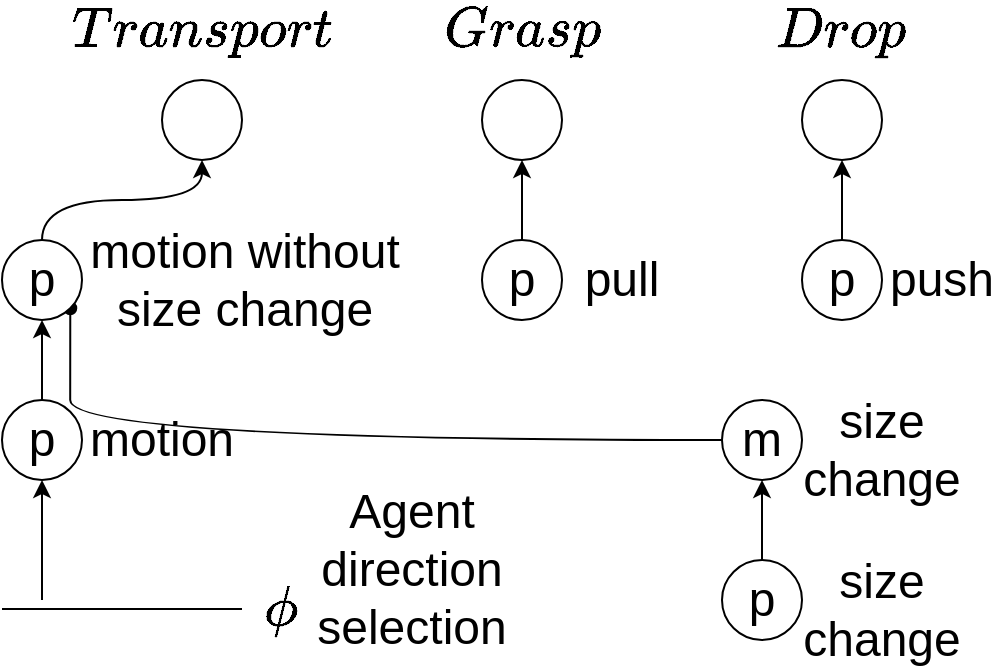 <mxfile version="16.6.1" type="device"><diagram id="SR3dOq3mYFdKCBTfeWiu" name="Page-1"><mxGraphModel dx="1574" dy="834" grid="1" gridSize="10" guides="1" tooltips="1" connect="1" arrows="1" fold="1" page="1" pageScale="1" pageWidth="1169" pageHeight="827" math="1" shadow="0"><root><mxCell id="0"/><mxCell id="1" parent="0"/><mxCell id="gZf-m7fnm2Uq9QWKPgSB-1" value="" style="ellipse;whiteSpace=wrap;html=1;aspect=fixed;" parent="1" vertex="1"><mxGeometry x="120" y="80" width="40" height="40" as="geometry"/></mxCell><mxCell id="gZf-m7fnm2Uq9QWKPgSB-2" value="" style="ellipse;whiteSpace=wrap;html=1;aspect=fixed;" parent="1" vertex="1"><mxGeometry x="280" y="80" width="40" height="40" as="geometry"/></mxCell><mxCell id="gZf-m7fnm2Uq9QWKPgSB-3" value="" style="ellipse;whiteSpace=wrap;html=1;aspect=fixed;" parent="1" vertex="1"><mxGeometry x="440" y="80" width="40" height="40" as="geometry"/></mxCell><mxCell id="gZf-m7fnm2Uq9QWKPgSB-22" value="&lt;font style=&quot;font-size: 24px&quot;&gt;$$Transport$$&lt;/font&gt;" style="text;html=1;strokeColor=none;fillColor=none;align=center;verticalAlign=middle;whiteSpace=wrap;rounded=0;" parent="1" vertex="1"><mxGeometry x="110" y="40" width="60" height="30" as="geometry"/></mxCell><mxCell id="gZf-m7fnm2Uq9QWKPgSB-23" value="&lt;font style=&quot;font-size: 24px&quot;&gt;$$Grasp$$&lt;/font&gt;" style="text;html=1;strokeColor=none;fillColor=none;align=center;verticalAlign=middle;whiteSpace=wrap;rounded=0;" parent="1" vertex="1"><mxGeometry x="270" y="40" width="60" height="30" as="geometry"/></mxCell><mxCell id="gZf-m7fnm2Uq9QWKPgSB-24" value="&lt;font style=&quot;font-size: 24px&quot;&gt;$$Drop$$&lt;/font&gt;" style="text;html=1;strokeColor=none;fillColor=none;align=center;verticalAlign=middle;whiteSpace=wrap;rounded=0;" parent="1" vertex="1"><mxGeometry x="430" y="40" width="60" height="30" as="geometry"/></mxCell><mxCell id="txDY9Si1dzz6k_02mEiR-1" value="" style="endArrow=none;html=1;rounded=0;fontSize=24;fontColor=#000000;curved=1;" parent="1" edge="1"><mxGeometry width="50" height="50" relative="1" as="geometry"><mxPoint x="40" y="344.5" as="sourcePoint"/><mxPoint x="160" y="344.5" as="targetPoint"/></mxGeometry></mxCell><mxCell id="txDY9Si1dzz6k_02mEiR-2" value="$$\phi$$" style="text;html=1;strokeColor=none;fillColor=none;align=center;verticalAlign=middle;whiteSpace=wrap;rounded=0;fontSize=24;fontColor=#000000;" parent="1" vertex="1"><mxGeometry x="150" y="330" width="60" height="30" as="geometry"/></mxCell><mxCell id="txDY9Si1dzz6k_02mEiR-3" value="&lt;font style=&quot;font-size: 24px&quot;&gt;Agent direction selection&lt;br&gt;&lt;/font&gt;" style="text;html=1;strokeColor=none;fillColor=none;align=center;verticalAlign=middle;whiteSpace=wrap;rounded=0;" parent="1" vertex="1"><mxGeometry x="190" y="310" width="110" height="30" as="geometry"/></mxCell><mxCell id="txDY9Si1dzz6k_02mEiR-25" style="edgeStyle=orthogonalEdgeStyle;curved=1;rounded=0;orthogonalLoop=1;jettySize=auto;html=1;exitX=0.5;exitY=0;exitDx=0;exitDy=0;entryX=0.5;entryY=1;entryDx=0;entryDy=0;fontSize=24;fontColor=#000000;startArrow=none;startFill=0;endArrow=classic;endFill=1;" parent="1" source="txDY9Si1dzz6k_02mEiR-10" target="txDY9Si1dzz6k_02mEiR-21" edge="1"><mxGeometry relative="1" as="geometry"/></mxCell><mxCell id="txDY9Si1dzz6k_02mEiR-10" value="&lt;font style=&quot;font-size: 24px&quot;&gt;p&lt;/font&gt;" style="ellipse;whiteSpace=wrap;html=1;aspect=fixed;" parent="1" vertex="1"><mxGeometry x="40" y="240" width="40" height="40" as="geometry"/></mxCell><mxCell id="txDY9Si1dzz6k_02mEiR-12" value="&lt;font style=&quot;font-size: 24px&quot;&gt;motion&lt;br&gt;&lt;/font&gt;" style="text;html=1;strokeColor=none;fillColor=none;align=center;verticalAlign=middle;whiteSpace=wrap;rounded=0;" parent="1" vertex="1"><mxGeometry x="90" y="245" width="60" height="30" as="geometry"/></mxCell><mxCell id="txDY9Si1dzz6k_02mEiR-29" style="edgeStyle=orthogonalEdgeStyle;curved=1;rounded=0;orthogonalLoop=1;jettySize=auto;html=1;exitX=0.5;exitY=0;exitDx=0;exitDy=0;entryX=0.5;entryY=1;entryDx=0;entryDy=0;fontSize=24;fontColor=#000000;startArrow=none;startFill=0;endArrow=classic;endFill=1;" parent="1" source="txDY9Si1dzz6k_02mEiR-13" target="gZf-m7fnm2Uq9QWKPgSB-2" edge="1"><mxGeometry relative="1" as="geometry"/></mxCell><mxCell id="txDY9Si1dzz6k_02mEiR-13" value="&lt;font style=&quot;font-size: 24px&quot;&gt;p&lt;/font&gt;" style="ellipse;whiteSpace=wrap;html=1;aspect=fixed;" parent="1" vertex="1"><mxGeometry x="280" y="160" width="40" height="40" as="geometry"/></mxCell><mxCell id="txDY9Si1dzz6k_02mEiR-14" value="&lt;font style=&quot;font-size: 24px&quot;&gt;pull&lt;br&gt;&lt;/font&gt;" style="text;html=1;strokeColor=none;fillColor=none;align=center;verticalAlign=middle;whiteSpace=wrap;rounded=0;" parent="1" vertex="1"><mxGeometry x="320" y="165" width="60" height="30" as="geometry"/></mxCell><mxCell id="txDY9Si1dzz6k_02mEiR-30" style="edgeStyle=orthogonalEdgeStyle;curved=1;rounded=0;orthogonalLoop=1;jettySize=auto;html=1;exitX=0.5;exitY=0;exitDx=0;exitDy=0;entryX=0.5;entryY=1;entryDx=0;entryDy=0;fontSize=24;fontColor=#000000;startArrow=none;startFill=0;endArrow=classic;endFill=1;" parent="1" source="txDY9Si1dzz6k_02mEiR-15" target="gZf-m7fnm2Uq9QWKPgSB-3" edge="1"><mxGeometry relative="1" as="geometry"/></mxCell><mxCell id="txDY9Si1dzz6k_02mEiR-15" value="&lt;font style=&quot;font-size: 24px&quot;&gt;p&lt;/font&gt;" style="ellipse;whiteSpace=wrap;html=1;aspect=fixed;" parent="1" vertex="1"><mxGeometry x="440" y="160" width="40" height="40" as="geometry"/></mxCell><mxCell id="txDY9Si1dzz6k_02mEiR-16" value="&lt;font style=&quot;font-size: 24px&quot;&gt;push&lt;br&gt;&lt;/font&gt;" style="text;html=1;strokeColor=none;fillColor=none;align=center;verticalAlign=middle;whiteSpace=wrap;rounded=0;" parent="1" vertex="1"><mxGeometry x="480" y="165" width="60" height="30" as="geometry"/></mxCell><mxCell id="txDY9Si1dzz6k_02mEiR-27" style="edgeStyle=orthogonalEdgeStyle;curved=1;rounded=0;orthogonalLoop=1;jettySize=auto;html=1;exitX=0.5;exitY=0;exitDx=0;exitDy=0;entryX=0.5;entryY=1;entryDx=0;entryDy=0;fontSize=24;fontColor=#000000;startArrow=none;startFill=0;endArrow=classic;endFill=1;" parent="1" source="txDY9Si1dzz6k_02mEiR-17" target="txDY9Si1dzz6k_02mEiR-19" edge="1"><mxGeometry relative="1" as="geometry"/></mxCell><mxCell id="txDY9Si1dzz6k_02mEiR-17" value="&lt;font style=&quot;font-size: 24px&quot;&gt;p&lt;/font&gt;" style="ellipse;whiteSpace=wrap;html=1;aspect=fixed;" parent="1" vertex="1"><mxGeometry x="400" y="320" width="40" height="40" as="geometry"/></mxCell><mxCell id="txDY9Si1dzz6k_02mEiR-18" value="&lt;font style=&quot;font-size: 24px&quot;&gt;size change&lt;br&gt;&lt;/font&gt;" style="text;html=1;strokeColor=none;fillColor=none;align=center;verticalAlign=middle;whiteSpace=wrap;rounded=0;" parent="1" vertex="1"><mxGeometry x="450" y="330" width="60" height="30" as="geometry"/></mxCell><mxCell id="txDY9Si1dzz6k_02mEiR-28" style="edgeStyle=orthogonalEdgeStyle;curved=1;rounded=0;orthogonalLoop=1;jettySize=auto;html=1;exitX=0;exitY=0.5;exitDx=0;exitDy=0;entryX=1;entryY=1;entryDx=0;entryDy=0;fontSize=24;fontColor=#000000;startArrow=none;startFill=0;endArrow=oval;endFill=1;" parent="1" source="txDY9Si1dzz6k_02mEiR-19" target="txDY9Si1dzz6k_02mEiR-21" edge="1"><mxGeometry relative="1" as="geometry"/></mxCell><mxCell id="txDY9Si1dzz6k_02mEiR-19" value="&lt;font style=&quot;font-size: 24px&quot;&gt;m&lt;/font&gt;" style="ellipse;whiteSpace=wrap;html=1;aspect=fixed;" parent="1" vertex="1"><mxGeometry x="400" y="240" width="40" height="40" as="geometry"/></mxCell><mxCell id="txDY9Si1dzz6k_02mEiR-20" value="&lt;font style=&quot;font-size: 24px&quot;&gt;size change&lt;br&gt;&lt;/font&gt;" style="text;html=1;strokeColor=none;fillColor=none;align=center;verticalAlign=middle;whiteSpace=wrap;rounded=0;" parent="1" vertex="1"><mxGeometry x="450" y="250" width="60" height="30" as="geometry"/></mxCell><mxCell id="txDY9Si1dzz6k_02mEiR-32" style="edgeStyle=orthogonalEdgeStyle;curved=1;rounded=0;orthogonalLoop=1;jettySize=auto;html=1;exitX=0.5;exitY=0;exitDx=0;exitDy=0;entryX=0.5;entryY=1;entryDx=0;entryDy=0;fontSize=24;fontColor=#000000;startArrow=none;startFill=0;endArrow=classic;endFill=1;" parent="1" source="txDY9Si1dzz6k_02mEiR-21" target="gZf-m7fnm2Uq9QWKPgSB-1" edge="1"><mxGeometry relative="1" as="geometry"/></mxCell><mxCell id="txDY9Si1dzz6k_02mEiR-21" value="&lt;font style=&quot;font-size: 24px&quot;&gt;p&lt;/font&gt;" style="ellipse;whiteSpace=wrap;html=1;aspect=fixed;" parent="1" vertex="1"><mxGeometry x="40" y="160" width="40" height="40" as="geometry"/></mxCell><mxCell id="txDY9Si1dzz6k_02mEiR-22" value="&lt;font style=&quot;font-size: 24px&quot;&gt;motion without size change&lt;br&gt;&lt;/font&gt;" style="text;html=1;strokeColor=none;fillColor=none;align=center;verticalAlign=middle;whiteSpace=wrap;rounded=0;" parent="1" vertex="1"><mxGeometry x="80" y="165" width="163" height="30" as="geometry"/></mxCell><mxCell id="_CaGf4oZ-xw0fucT9_vh-5" value="" style="endArrow=classic;html=1;rounded=0;entryX=0.5;entryY=1;entryDx=0;entryDy=0;" edge="1" parent="1" target="txDY9Si1dzz6k_02mEiR-10"><mxGeometry width="50" height="50" relative="1" as="geometry"><mxPoint x="60" y="340" as="sourcePoint"/><mxPoint x="190" y="280" as="targetPoint"/></mxGeometry></mxCell></root></mxGraphModel></diagram></mxfile>